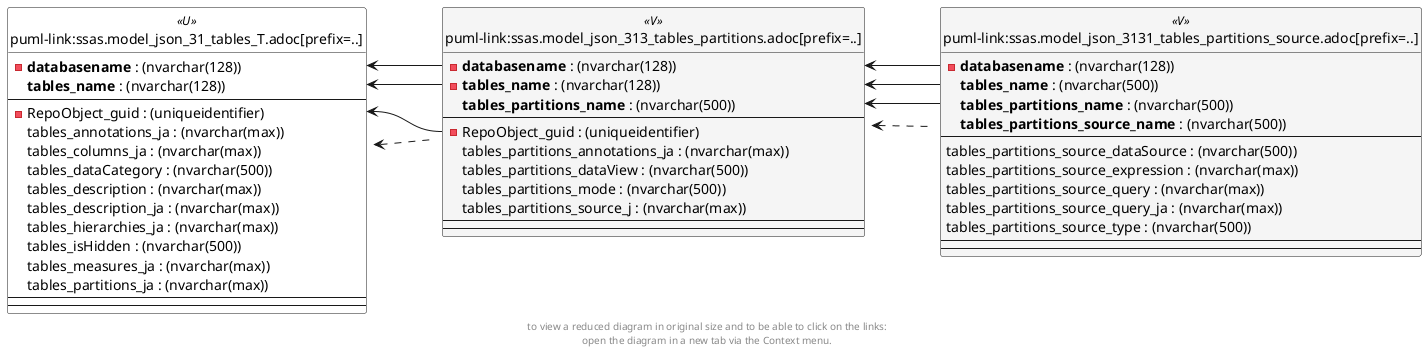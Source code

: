 @startuml
left to right direction
'top to bottom direction
hide circle
'avoide "." issues:
set namespaceSeparator none


skinparam class {
  BackgroundColor White
  BackgroundColor<<FN>> Yellow
  BackgroundColor<<FS>> Yellow
  BackgroundColor<<FT>> LightGray
  BackgroundColor<<IF>> Yellow
  BackgroundColor<<IS>> Yellow
  BackgroundColor<<P>> Aqua
  BackgroundColor<<PC>> Aqua
  BackgroundColor<<SN>> Yellow
  BackgroundColor<<SO>> SlateBlue
  BackgroundColor<<TF>> LightGray
  BackgroundColor<<TR>> Tomato
  BackgroundColor<<U>> White
  BackgroundColor<<V>> WhiteSmoke
  BackgroundColor<<X>> Aqua
}


entity "puml-link:ssas.model_json_31_tables_T.adoc[prefix=..]" as ssas.model_json_31_tables_T << U >> {
  - **databasename** : (nvarchar(128))
  **tables_name** : (nvarchar(128))
  --
  - RepoObject_guid : (uniqueidentifier)
  tables_annotations_ja : (nvarchar(max))
  tables_columns_ja : (nvarchar(max))
  tables_dataCategory : (nvarchar(500))
  tables_description : (nvarchar(max))
  tables_description_ja : (nvarchar(max))
  tables_hierarchies_ja : (nvarchar(max))
  tables_isHidden : (nvarchar(500))
  tables_measures_ja : (nvarchar(max))
  tables_partitions_ja : (nvarchar(max))
  --
  --
}

entity "puml-link:ssas.model_json_313_tables_partitions.adoc[prefix=..]" as ssas.model_json_313_tables_partitions << V >> {
  - **databasename** : (nvarchar(128))
  - **tables_name** : (nvarchar(128))
  **tables_partitions_name** : (nvarchar(500))
  --
  - RepoObject_guid : (uniqueidentifier)
  tables_partitions_annotations_ja : (nvarchar(max))
  tables_partitions_dataView : (nvarchar(500))
  tables_partitions_mode : (nvarchar(500))
  tables_partitions_source_j : (nvarchar(max))
  --
  --
}

entity "puml-link:ssas.model_json_3131_tables_partitions_source.adoc[prefix=..]" as ssas.model_json_3131_tables_partitions_source << V >> {
  - **databasename** : (nvarchar(128))
  **tables_name** : (nvarchar(500))
  **tables_partitions_name** : (nvarchar(500))
  **tables_partitions_source_name** : (nvarchar(500))
  --
  tables_partitions_source_dataSource : (nvarchar(500))
  tables_partitions_source_expression : (nvarchar(max))
  tables_partitions_source_query : (nvarchar(max))
  tables_partitions_source_query_ja : (nvarchar(max))
  tables_partitions_source_type : (nvarchar(500))
  --
  --
}

ssas.model_json_31_tables_T <.. ssas.model_json_313_tables_partitions
ssas.model_json_313_tables_partitions <.. ssas.model_json_3131_tables_partitions_source
ssas.model_json_31_tables_T::databasename <-- ssas.model_json_313_tables_partitions::databasename
ssas.model_json_31_tables_T::RepoObject_guid <-- ssas.model_json_313_tables_partitions::RepoObject_guid
ssas.model_json_31_tables_T::tables_name <-- ssas.model_json_313_tables_partitions::tables_name
ssas.model_json_313_tables_partitions::databasename <-- ssas.model_json_3131_tables_partitions_source::databasename
ssas.model_json_313_tables_partitions::tables_name <-- ssas.model_json_3131_tables_partitions_source::tables_name
ssas.model_json_313_tables_partitions::tables_partitions_name <-- ssas.model_json_3131_tables_partitions_source::tables_partitions_name
footer
to view a reduced diagram in original size and to be able to click on the links:
open the diagram in a new tab via the Context menu.
end footer

@enduml

